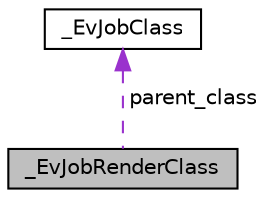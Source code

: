 digraph "_EvJobRenderClass"
{
  edge [fontname="Helvetica",fontsize="10",labelfontname="Helvetica",labelfontsize="10"];
  node [fontname="Helvetica",fontsize="10",shape=record];
  Node1 [label="_EvJobRenderClass",height=0.2,width=0.4,color="black", fillcolor="grey75", style="filled" fontcolor="black"];
  Node2 -> Node1 [dir="back",color="darkorchid3",fontsize="10",style="dashed",label=" parent_class" ,fontname="Helvetica"];
  Node2 [label="_EvJobClass",height=0.2,width=0.4,color="black", fillcolor="white", style="filled",URL="$d9/da3/struct__EvJobClass.html"];
}
